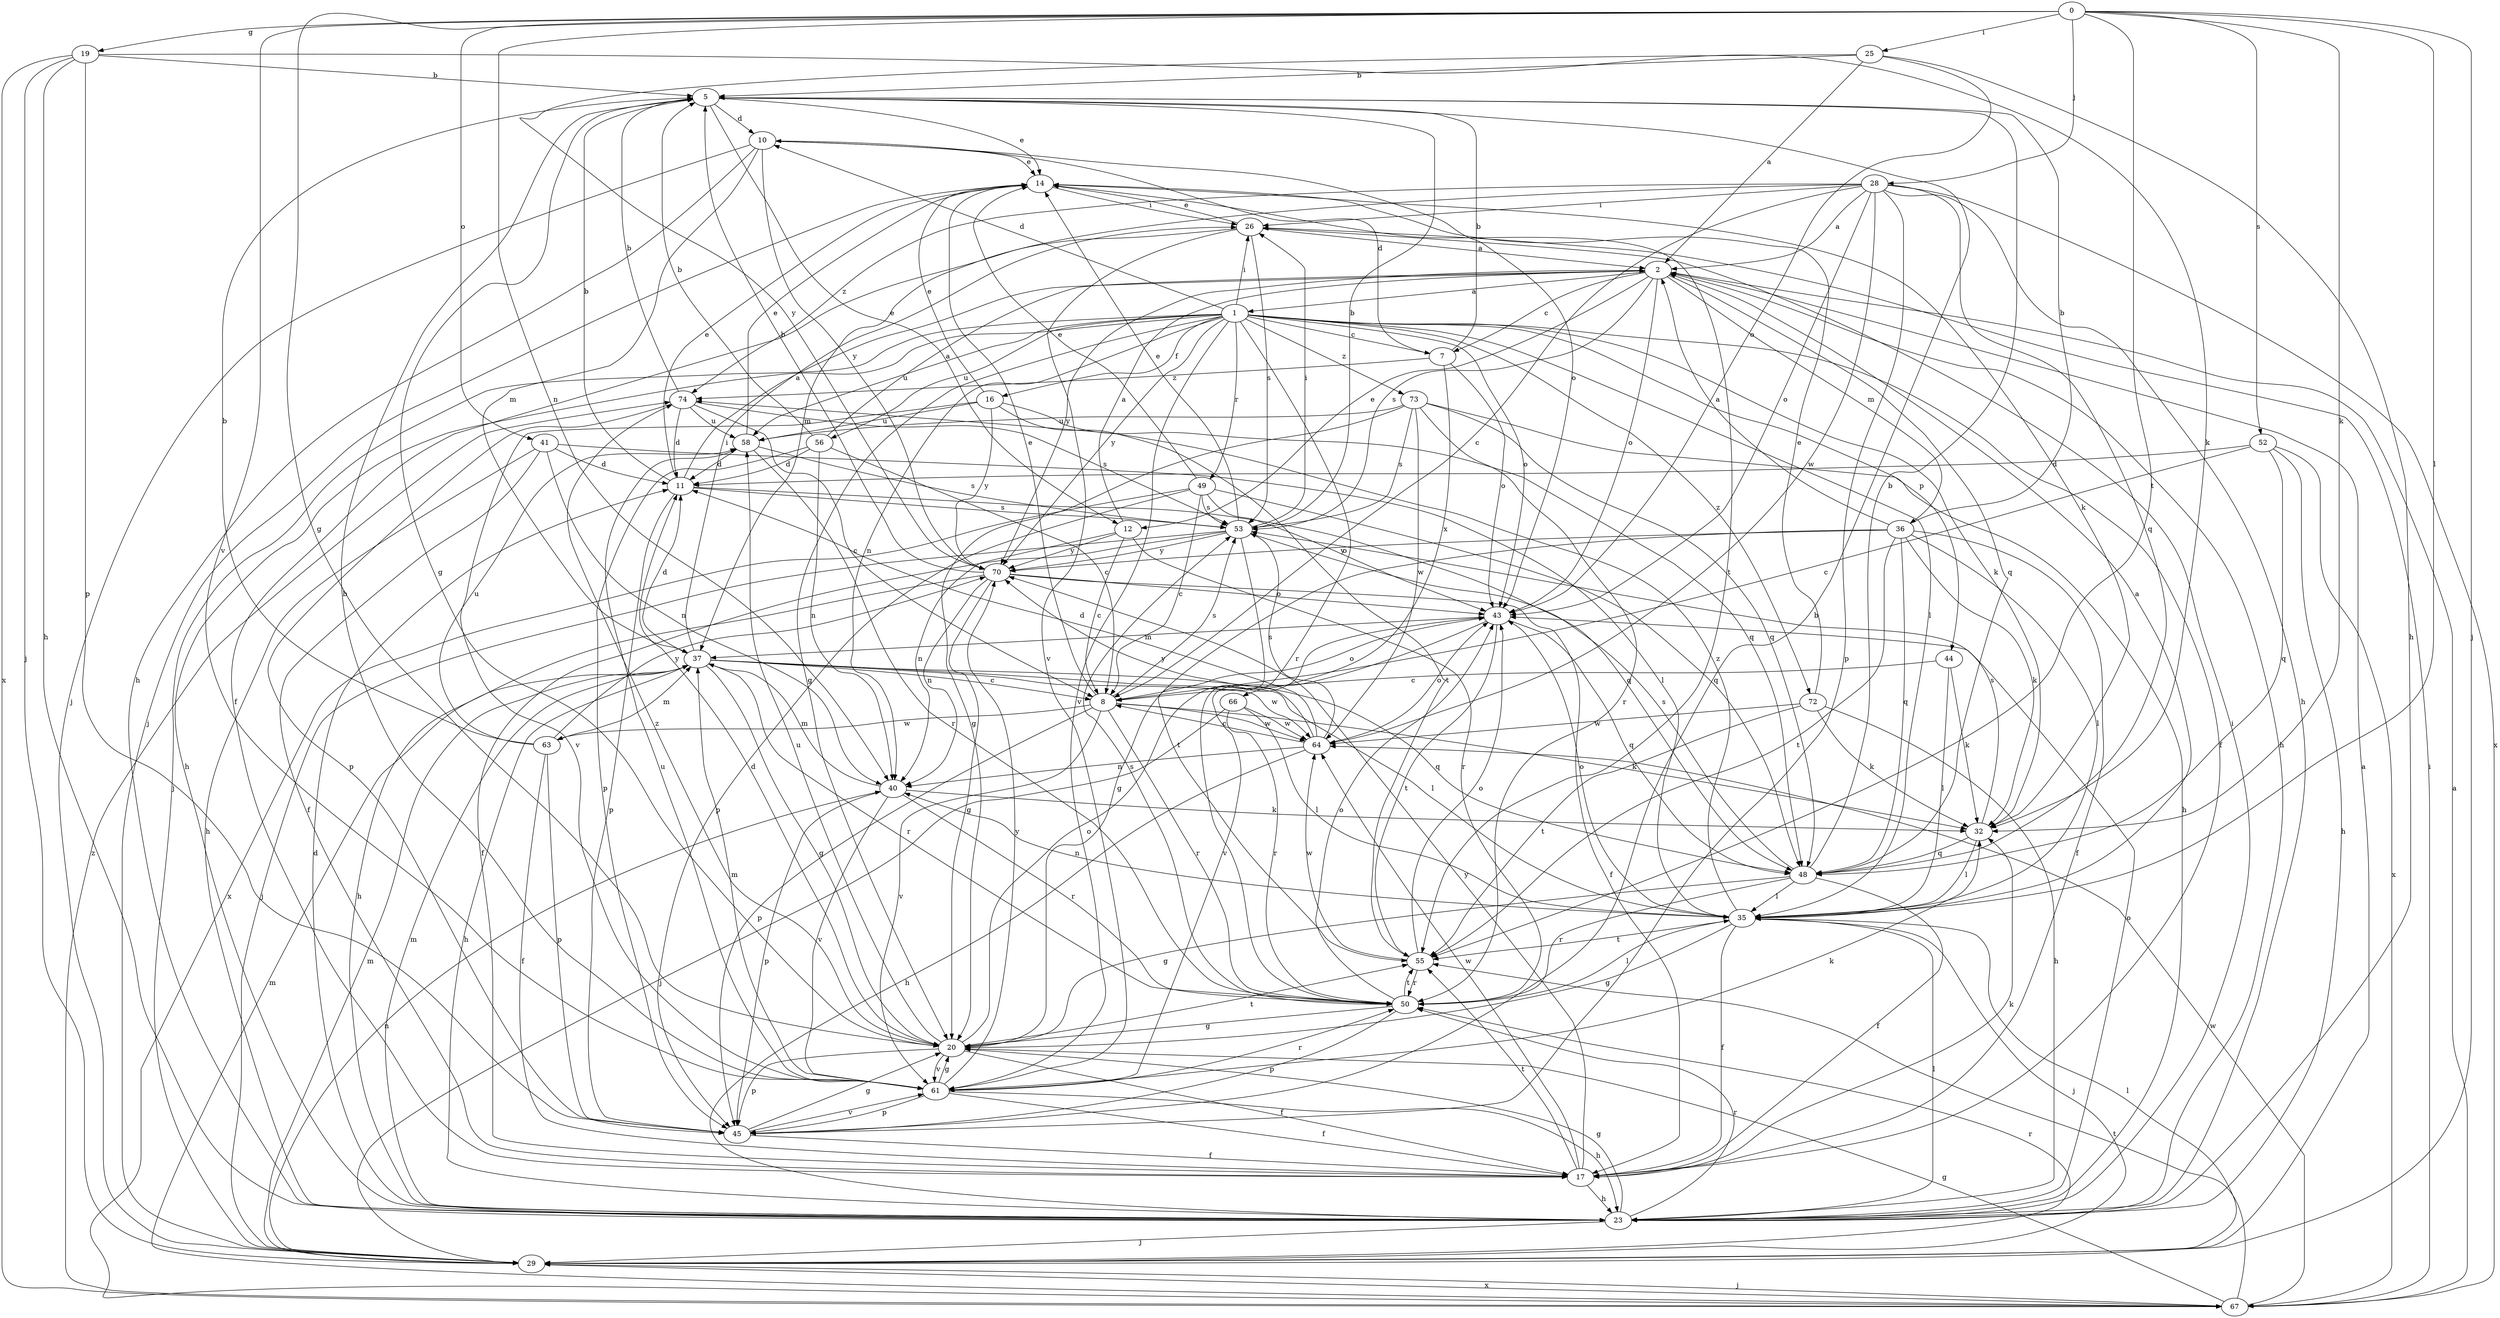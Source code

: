 strict digraph  {
0;
1;
2;
5;
7;
8;
10;
11;
12;
14;
16;
17;
19;
20;
23;
25;
26;
28;
29;
32;
35;
36;
37;
40;
41;
43;
44;
45;
48;
49;
50;
52;
53;
55;
56;
58;
61;
63;
64;
66;
67;
70;
72;
73;
74;
0 -> 19  [label=g];
0 -> 20  [label=g];
0 -> 25  [label=i];
0 -> 28  [label=j];
0 -> 29  [label=j];
0 -> 32  [label=k];
0 -> 35  [label=l];
0 -> 40  [label=n];
0 -> 41  [label=o];
0 -> 52  [label=s];
0 -> 55  [label=t];
0 -> 61  [label=v];
1 -> 7  [label=c];
1 -> 10  [label=d];
1 -> 16  [label=f];
1 -> 17  [label=f];
1 -> 20  [label=g];
1 -> 23  [label=h];
1 -> 26  [label=i];
1 -> 29  [label=j];
1 -> 32  [label=k];
1 -> 35  [label=l];
1 -> 40  [label=n];
1 -> 43  [label=o];
1 -> 44  [label=p];
1 -> 49  [label=r];
1 -> 50  [label=r];
1 -> 56  [label=u];
1 -> 58  [label=u];
1 -> 61  [label=v];
1 -> 70  [label=y];
1 -> 72  [label=z];
1 -> 73  [label=z];
2 -> 1  [label=a];
2 -> 7  [label=c];
2 -> 12  [label=e];
2 -> 23  [label=h];
2 -> 36  [label=m];
2 -> 43  [label=o];
2 -> 48  [label=q];
2 -> 53  [label=s];
2 -> 70  [label=y];
5 -> 10  [label=d];
5 -> 12  [label=e];
5 -> 14  [label=e];
5 -> 20  [label=g];
7 -> 5  [label=b];
7 -> 10  [label=d];
7 -> 43  [label=o];
7 -> 66  [label=x];
7 -> 74  [label=z];
8 -> 14  [label=e];
8 -> 32  [label=k];
8 -> 43  [label=o];
8 -> 45  [label=p];
8 -> 50  [label=r];
8 -> 53  [label=s];
8 -> 61  [label=v];
8 -> 63  [label=w];
8 -> 64  [label=w];
10 -> 14  [label=e];
10 -> 23  [label=h];
10 -> 29  [label=j];
10 -> 37  [label=m];
10 -> 43  [label=o];
10 -> 70  [label=y];
11 -> 2  [label=a];
11 -> 5  [label=b];
11 -> 14  [label=e];
11 -> 45  [label=p];
11 -> 48  [label=q];
11 -> 53  [label=s];
12 -> 2  [label=a];
12 -> 8  [label=c];
12 -> 40  [label=n];
12 -> 50  [label=r];
12 -> 70  [label=y];
14 -> 26  [label=i];
14 -> 29  [label=j];
14 -> 32  [label=k];
14 -> 55  [label=t];
16 -> 14  [label=e];
16 -> 48  [label=q];
16 -> 55  [label=t];
16 -> 58  [label=u];
16 -> 61  [label=v];
16 -> 70  [label=y];
17 -> 23  [label=h];
17 -> 32  [label=k];
17 -> 55  [label=t];
17 -> 64  [label=w];
17 -> 70  [label=y];
19 -> 5  [label=b];
19 -> 23  [label=h];
19 -> 29  [label=j];
19 -> 32  [label=k];
19 -> 45  [label=p];
19 -> 67  [label=x];
20 -> 11  [label=d];
20 -> 17  [label=f];
20 -> 43  [label=o];
20 -> 45  [label=p];
20 -> 55  [label=t];
20 -> 58  [label=u];
20 -> 61  [label=v];
20 -> 74  [label=z];
23 -> 11  [label=d];
23 -> 20  [label=g];
23 -> 26  [label=i];
23 -> 29  [label=j];
23 -> 35  [label=l];
23 -> 37  [label=m];
23 -> 43  [label=o];
23 -> 50  [label=r];
25 -> 2  [label=a];
25 -> 5  [label=b];
25 -> 23  [label=h];
25 -> 43  [label=o];
25 -> 70  [label=y];
26 -> 2  [label=a];
26 -> 14  [label=e];
26 -> 17  [label=f];
26 -> 53  [label=s];
26 -> 61  [label=v];
28 -> 2  [label=a];
28 -> 8  [label=c];
28 -> 23  [label=h];
28 -> 26  [label=i];
28 -> 37  [label=m];
28 -> 43  [label=o];
28 -> 45  [label=p];
28 -> 48  [label=q];
28 -> 64  [label=w];
28 -> 67  [label=x];
28 -> 74  [label=z];
29 -> 2  [label=a];
29 -> 35  [label=l];
29 -> 37  [label=m];
29 -> 40  [label=n];
29 -> 50  [label=r];
29 -> 67  [label=x];
32 -> 35  [label=l];
32 -> 48  [label=q];
32 -> 53  [label=s];
35 -> 2  [label=a];
35 -> 17  [label=f];
35 -> 20  [label=g];
35 -> 29  [label=j];
35 -> 40  [label=n];
35 -> 43  [label=o];
35 -> 55  [label=t];
35 -> 74  [label=z];
36 -> 2  [label=a];
36 -> 5  [label=b];
36 -> 17  [label=f];
36 -> 20  [label=g];
36 -> 32  [label=k];
36 -> 35  [label=l];
36 -> 48  [label=q];
36 -> 55  [label=t];
36 -> 70  [label=y];
37 -> 8  [label=c];
37 -> 11  [label=d];
37 -> 20  [label=g];
37 -> 23  [label=h];
37 -> 26  [label=i];
37 -> 35  [label=l];
37 -> 48  [label=q];
37 -> 50  [label=r];
37 -> 64  [label=w];
40 -> 32  [label=k];
40 -> 37  [label=m];
40 -> 45  [label=p];
40 -> 50  [label=r];
40 -> 61  [label=v];
41 -> 11  [label=d];
41 -> 17  [label=f];
41 -> 23  [label=h];
41 -> 35  [label=l];
41 -> 40  [label=n];
43 -> 37  [label=m];
43 -> 48  [label=q];
43 -> 55  [label=t];
43 -> 61  [label=v];
44 -> 8  [label=c];
44 -> 32  [label=k];
44 -> 35  [label=l];
45 -> 5  [label=b];
45 -> 17  [label=f];
45 -> 20  [label=g];
45 -> 61  [label=v];
48 -> 5  [label=b];
48 -> 17  [label=f];
48 -> 20  [label=g];
48 -> 35  [label=l];
48 -> 50  [label=r];
48 -> 53  [label=s];
49 -> 8  [label=c];
49 -> 14  [label=e];
49 -> 43  [label=o];
49 -> 45  [label=p];
49 -> 48  [label=q];
49 -> 53  [label=s];
49 -> 67  [label=x];
50 -> 20  [label=g];
50 -> 35  [label=l];
50 -> 43  [label=o];
50 -> 45  [label=p];
50 -> 53  [label=s];
50 -> 55  [label=t];
52 -> 8  [label=c];
52 -> 11  [label=d];
52 -> 23  [label=h];
52 -> 48  [label=q];
52 -> 67  [label=x];
53 -> 5  [label=b];
53 -> 14  [label=e];
53 -> 17  [label=f];
53 -> 26  [label=i];
53 -> 29  [label=j];
53 -> 55  [label=t];
53 -> 70  [label=y];
55 -> 43  [label=o];
55 -> 50  [label=r];
55 -> 64  [label=w];
56 -> 2  [label=a];
56 -> 5  [label=b];
56 -> 8  [label=c];
56 -> 11  [label=d];
56 -> 40  [label=n];
56 -> 45  [label=p];
58 -> 11  [label=d];
58 -> 14  [label=e];
58 -> 50  [label=r];
58 -> 53  [label=s];
61 -> 5  [label=b];
61 -> 17  [label=f];
61 -> 20  [label=g];
61 -> 23  [label=h];
61 -> 32  [label=k];
61 -> 37  [label=m];
61 -> 45  [label=p];
61 -> 50  [label=r];
61 -> 58  [label=u];
61 -> 70  [label=y];
63 -> 5  [label=b];
63 -> 17  [label=f];
63 -> 37  [label=m];
63 -> 45  [label=p];
63 -> 58  [label=u];
63 -> 70  [label=y];
64 -> 8  [label=c];
64 -> 11  [label=d];
64 -> 23  [label=h];
64 -> 40  [label=n];
64 -> 43  [label=o];
64 -> 53  [label=s];
64 -> 70  [label=y];
66 -> 29  [label=j];
66 -> 35  [label=l];
66 -> 50  [label=r];
66 -> 64  [label=w];
67 -> 2  [label=a];
67 -> 20  [label=g];
67 -> 26  [label=i];
67 -> 29  [label=j];
67 -> 37  [label=m];
67 -> 55  [label=t];
67 -> 64  [label=w];
67 -> 74  [label=z];
70 -> 5  [label=b];
70 -> 17  [label=f];
70 -> 20  [label=g];
70 -> 23  [label=h];
70 -> 40  [label=n];
70 -> 43  [label=o];
72 -> 14  [label=e];
72 -> 23  [label=h];
72 -> 32  [label=k];
72 -> 55  [label=t];
72 -> 64  [label=w];
73 -> 20  [label=g];
73 -> 23  [label=h];
73 -> 48  [label=q];
73 -> 50  [label=r];
73 -> 53  [label=s];
73 -> 58  [label=u];
73 -> 64  [label=w];
74 -> 5  [label=b];
74 -> 8  [label=c];
74 -> 11  [label=d];
74 -> 45  [label=p];
74 -> 53  [label=s];
74 -> 58  [label=u];
}
